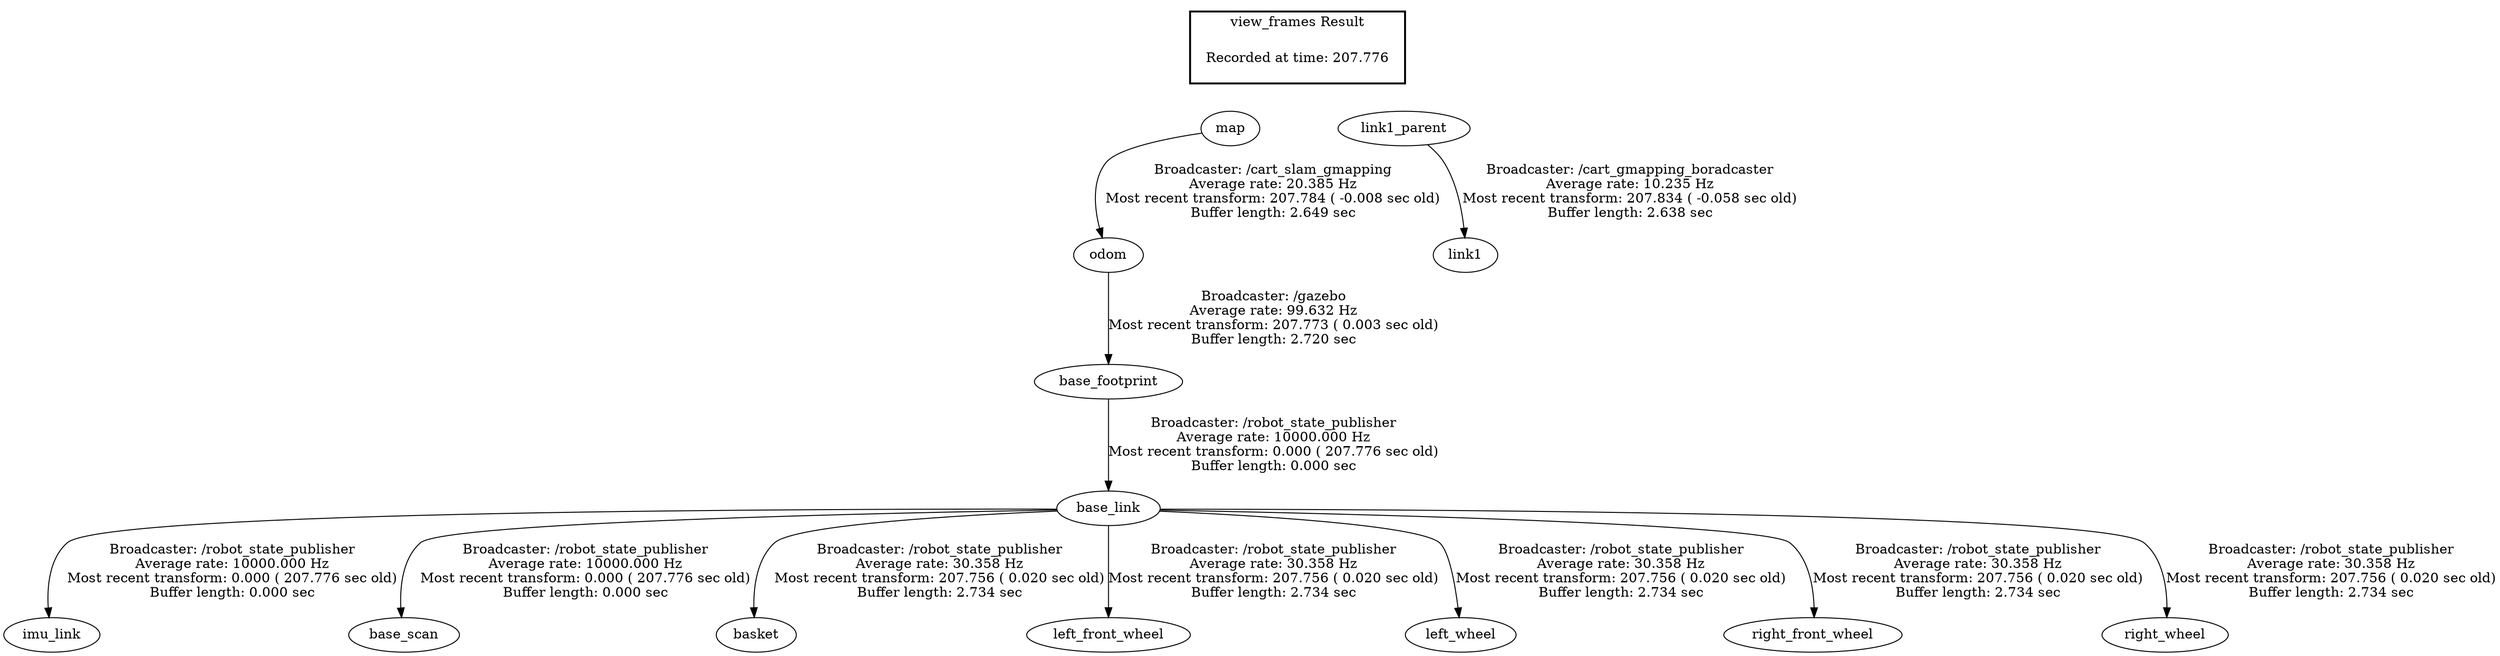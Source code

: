 digraph G {
"base_footprint" -> "base_link"[label="Broadcaster: /robot_state_publisher\nAverage rate: 10000.000 Hz\nMost recent transform: 0.000 ( 207.776 sec old)\nBuffer length: 0.000 sec\n"];
"odom" -> "base_footprint"[label="Broadcaster: /gazebo\nAverage rate: 99.632 Hz\nMost recent transform: 207.773 ( 0.003 sec old)\nBuffer length: 2.720 sec\n"];
"base_link" -> "imu_link"[label="Broadcaster: /robot_state_publisher\nAverage rate: 10000.000 Hz\nMost recent transform: 0.000 ( 207.776 sec old)\nBuffer length: 0.000 sec\n"];
"base_link" -> "base_scan"[label="Broadcaster: /robot_state_publisher\nAverage rate: 10000.000 Hz\nMost recent transform: 0.000 ( 207.776 sec old)\nBuffer length: 0.000 sec\n"];
"base_link" -> "basket"[label="Broadcaster: /robot_state_publisher\nAverage rate: 30.358 Hz\nMost recent transform: 207.756 ( 0.020 sec old)\nBuffer length: 2.734 sec\n"];
"base_link" -> "left_front_wheel"[label="Broadcaster: /robot_state_publisher\nAverage rate: 30.358 Hz\nMost recent transform: 207.756 ( 0.020 sec old)\nBuffer length: 2.734 sec\n"];
"base_link" -> "left_wheel"[label="Broadcaster: /robot_state_publisher\nAverage rate: 30.358 Hz\nMost recent transform: 207.756 ( 0.020 sec old)\nBuffer length: 2.734 sec\n"];
"base_link" -> "right_front_wheel"[label="Broadcaster: /robot_state_publisher\nAverage rate: 30.358 Hz\nMost recent transform: 207.756 ( 0.020 sec old)\nBuffer length: 2.734 sec\n"];
"base_link" -> "right_wheel"[label="Broadcaster: /robot_state_publisher\nAverage rate: 30.358 Hz\nMost recent transform: 207.756 ( 0.020 sec old)\nBuffer length: 2.734 sec\n"];
"map" -> "odom"[label="Broadcaster: /cart_slam_gmapping\nAverage rate: 20.385 Hz\nMost recent transform: 207.784 ( -0.008 sec old)\nBuffer length: 2.649 sec\n"];
"link1_parent" -> "link1"[label="Broadcaster: /cart_gmapping_boradcaster\nAverage rate: 10.235 Hz\nMost recent transform: 207.834 ( -0.058 sec old)\nBuffer length: 2.638 sec\n"];
edge [style=invis];
 subgraph cluster_legend { style=bold; color=black; label ="view_frames Result";
"Recorded at time: 207.776"[ shape=plaintext ] ;
 }->"map";
edge [style=invis];
 subgraph cluster_legend { style=bold; color=black; label ="view_frames Result";
"Recorded at time: 207.776"[ shape=plaintext ] ;
 }->"link1_parent";
}